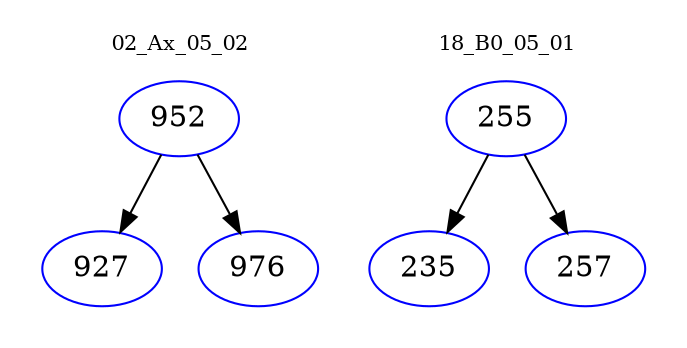digraph{
subgraph cluster_0 {
color = white
label = "02_Ax_05_02";
fontsize=10;
T0_952 [label="952", color="blue"]
T0_952 -> T0_927 [color="black"]
T0_927 [label="927", color="blue"]
T0_952 -> T0_976 [color="black"]
T0_976 [label="976", color="blue"]
}
subgraph cluster_1 {
color = white
label = "18_B0_05_01";
fontsize=10;
T1_255 [label="255", color="blue"]
T1_255 -> T1_235 [color="black"]
T1_235 [label="235", color="blue"]
T1_255 -> T1_257 [color="black"]
T1_257 [label="257", color="blue"]
}
}
